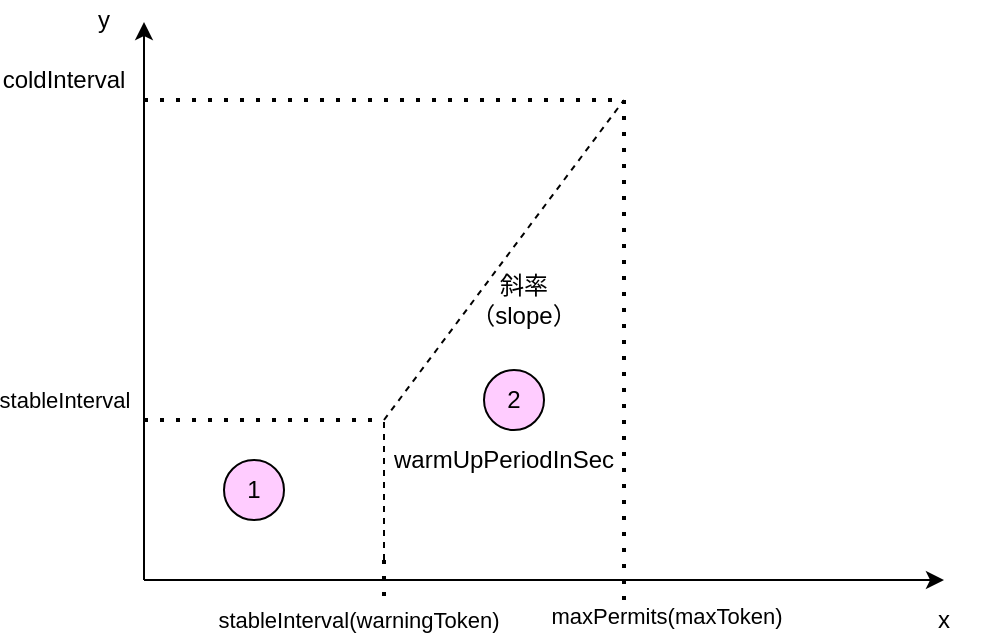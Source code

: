 <mxfile version="13.8.7" type="github">
  <diagram id="gAI4PHXZN1xPmWimngDH" name="Page-1">
    <mxGraphModel dx="1186" dy="519" grid="1" gridSize="10" guides="1" tooltips="1" connect="1" arrows="1" fold="1" page="1" pageScale="1" pageWidth="827" pageHeight="1169" math="0" shadow="0">
      <root>
        <mxCell id="0" />
        <mxCell id="1" parent="0" />
        <mxCell id="4r-plm4Qk7hwdWwdvKc6-1" value="" style="endArrow=classic;html=1;" parent="1" edge="1">
          <mxGeometry width="50" height="50" relative="1" as="geometry">
            <mxPoint x="160" y="320" as="sourcePoint" />
            <mxPoint x="560" y="320" as="targetPoint" />
          </mxGeometry>
        </mxCell>
        <mxCell id="4r-plm4Qk7hwdWwdvKc6-2" value="" style="endArrow=classic;html=1;" parent="1" edge="1">
          <mxGeometry width="50" height="50" relative="1" as="geometry">
            <mxPoint x="160" y="320" as="sourcePoint" />
            <mxPoint x="160" y="41" as="targetPoint" />
            <Array as="points" />
          </mxGeometry>
        </mxCell>
        <mxCell id="4r-plm4Qk7hwdWwdvKc6-4" value="stableInterval" style="edgeLabel;html=1;align=center;verticalAlign=middle;resizable=0;points=[];" parent="4r-plm4Qk7hwdWwdvKc6-2" vertex="1" connectable="0">
          <mxGeometry x="-0.313" y="2" relative="1" as="geometry">
            <mxPoint x="-38" y="6" as="offset" />
          </mxGeometry>
        </mxCell>
        <mxCell id="4r-plm4Qk7hwdWwdvKc6-5" value="" style="endArrow=none;dashed=1;html=1;dashPattern=1 3;strokeWidth=2;" parent="1" edge="1">
          <mxGeometry width="50" height="50" relative="1" as="geometry">
            <mxPoint x="160" y="240" as="sourcePoint" />
            <mxPoint x="280" y="240" as="targetPoint" />
          </mxGeometry>
        </mxCell>
        <mxCell id="4r-plm4Qk7hwdWwdvKc6-7" value="" style="endArrow=none;dashed=1;html=1;dashPattern=1 3;strokeWidth=2;" parent="1" edge="1">
          <mxGeometry width="50" height="50" relative="1" as="geometry">
            <mxPoint x="160" y="80" as="sourcePoint" />
            <mxPoint x="400" y="80" as="targetPoint" />
            <Array as="points" />
          </mxGeometry>
        </mxCell>
        <mxCell id="4r-plm4Qk7hwdWwdvKc6-8" value="coldInterval" style="text;html=1;strokeColor=none;fillColor=none;align=center;verticalAlign=middle;whiteSpace=wrap;rounded=0;" parent="1" vertex="1">
          <mxGeometry x="100" y="60" width="40" height="20" as="geometry" />
        </mxCell>
        <mxCell id="4r-plm4Qk7hwdWwdvKc6-11" value="" style="endArrow=none;dashed=1;html=1;dashPattern=1 3;strokeWidth=2;" parent="1" edge="1">
          <mxGeometry width="50" height="50" relative="1" as="geometry">
            <mxPoint x="280" y="310" as="sourcePoint" />
            <mxPoint x="280" y="330" as="targetPoint" />
            <Array as="points" />
          </mxGeometry>
        </mxCell>
        <mxCell id="4r-plm4Qk7hwdWwdvKc6-12" value="stableInterval(warningToken)" style="edgeLabel;html=1;align=center;verticalAlign=middle;resizable=0;points=[];" parent="1" vertex="1" connectable="0">
          <mxGeometry x="120" y="250" as="geometry">
            <mxPoint x="147" y="90" as="offset" />
          </mxGeometry>
        </mxCell>
        <mxCell id="4r-plm4Qk7hwdWwdvKc6-13" value="" style="endArrow=none;dashed=1;html=1;dashPattern=1 3;strokeWidth=2;fillColor=#00994D;" parent="1" edge="1">
          <mxGeometry width="50" height="50" relative="1" as="geometry">
            <mxPoint x="400" y="80" as="sourcePoint" />
            <mxPoint x="400" y="330" as="targetPoint" />
            <Array as="points" />
          </mxGeometry>
        </mxCell>
        <mxCell id="4r-plm4Qk7hwdWwdvKc6-14" value="maxPermits(maxToken)" style="edgeLabel;html=1;align=center;verticalAlign=middle;resizable=0;points=[];" parent="1" vertex="1" connectable="0">
          <mxGeometry x="140" y="230" as="geometry">
            <mxPoint x="281" y="108" as="offset" />
          </mxGeometry>
        </mxCell>
        <mxCell id="4r-plm4Qk7hwdWwdvKc6-15" value="" style="endArrow=none;dashed=1;html=1;" parent="1" edge="1">
          <mxGeometry width="50" height="50" relative="1" as="geometry">
            <mxPoint x="280" y="310" as="sourcePoint" />
            <mxPoint x="280" y="240" as="targetPoint" />
          </mxGeometry>
        </mxCell>
        <mxCell id="4r-plm4Qk7hwdWwdvKc6-16" value="" style="endArrow=none;dashed=1;html=1;" parent="1" edge="1">
          <mxGeometry width="50" height="50" relative="1" as="geometry">
            <mxPoint x="280" y="240" as="sourcePoint" />
            <mxPoint x="400" y="80" as="targetPoint" />
          </mxGeometry>
        </mxCell>
        <mxCell id="4r-plm4Qk7hwdWwdvKc6-23" value="warmUpPeriodInSec" style="text;html=1;strokeColor=none;fillColor=none;align=center;verticalAlign=middle;whiteSpace=wrap;rounded=0;" parent="1" vertex="1">
          <mxGeometry x="320" y="250" width="40" height="20" as="geometry" />
        </mxCell>
        <mxCell id="4r-plm4Qk7hwdWwdvKc6-24" value="y" style="text;html=1;strokeColor=none;fillColor=none;align=center;verticalAlign=middle;whiteSpace=wrap;rounded=0;" parent="1" vertex="1">
          <mxGeometry x="125" y="30" width="30" height="20" as="geometry" />
        </mxCell>
        <mxCell id="4r-plm4Qk7hwdWwdvKc6-25" value="x" style="text;html=1;strokeColor=none;fillColor=none;align=center;verticalAlign=middle;whiteSpace=wrap;rounded=0;" parent="1" vertex="1">
          <mxGeometry x="540" y="330" width="40" height="20" as="geometry" />
        </mxCell>
        <mxCell id="v_0qa0ELP3paKqGIjS0C-1" value="斜率（slope）" style="text;html=1;strokeColor=none;fillColor=none;align=center;verticalAlign=middle;whiteSpace=wrap;rounded=0;" vertex="1" parent="1">
          <mxGeometry x="320" y="170" width="60" height="20" as="geometry" />
        </mxCell>
        <mxCell id="v_0qa0ELP3paKqGIjS0C-5" value="1" style="ellipse;whiteSpace=wrap;html=1;aspect=fixed;fillColor=#FFCCFF;" vertex="1" parent="1">
          <mxGeometry x="200" y="260" width="30" height="30" as="geometry" />
        </mxCell>
        <mxCell id="v_0qa0ELP3paKqGIjS0C-6" value="2" style="ellipse;whiteSpace=wrap;html=1;aspect=fixed;fillColor=#FFCCFF;" vertex="1" parent="1">
          <mxGeometry x="330" y="215" width="30" height="30" as="geometry" />
        </mxCell>
      </root>
    </mxGraphModel>
  </diagram>
</mxfile>
